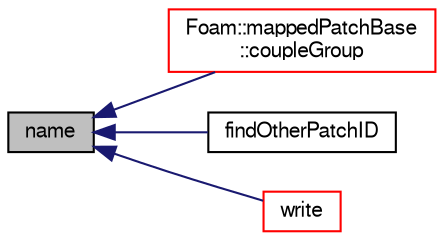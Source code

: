digraph "name"
{
  bgcolor="transparent";
  edge [fontname="FreeSans",fontsize="10",labelfontname="FreeSans",labelfontsize="10"];
  node [fontname="FreeSans",fontsize="10",shape=record];
  rankdir="LR";
  Node7 [label="name",height=0.2,width=0.4,color="black", fillcolor="grey75", style="filled", fontcolor="black"];
  Node7 -> Node8 [dir="back",color="midnightblue",fontsize="10",style="solid",fontname="FreeSans"];
  Node8 [label="Foam::mappedPatchBase\l::coupleGroup",height=0.2,width=0.4,color="red",URL="$a25094.html#af88c3cd9a50c63614dcf917cc9356878",tooltip="PatchGroup (only if NEARESTPATCHFACE) "];
  Node7 -> Node13 [dir="back",color="midnightblue",fontsize="10",style="solid",fontname="FreeSans"];
  Node13 [label="findOtherPatchID",height=0.2,width=0.4,color="black",URL="$a27118.html#ad9923dc54c3f477bbb3e5dee3b09ea3b",tooltip="Find other patch and region. Returns index of patch and sets. "];
  Node7 -> Node14 [dir="back",color="midnightblue",fontsize="10",style="solid",fontname="FreeSans"];
  Node14 [label="write",height=0.2,width=0.4,color="red",URL="$a27118.html#a293fdfec8bdfbd5c3913ab4c9f3454ff",tooltip="Write the data as a dictionary. "];
}
